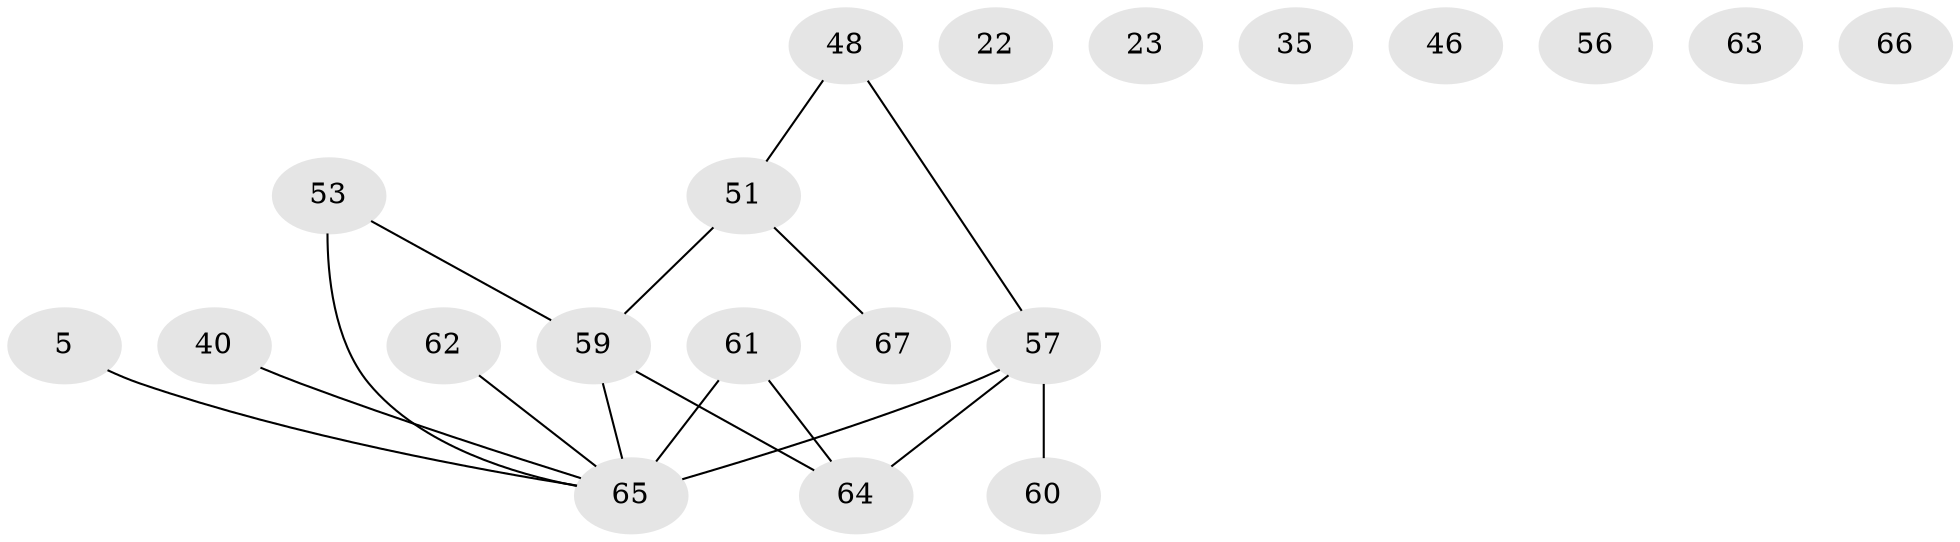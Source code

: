 // original degree distribution, {2: 0.3880597014925373, 1: 0.14925373134328357, 3: 0.26865671641791045, 5: 0.05970149253731343, 0: 0.1044776119402985, 4: 0.029850746268656716}
// Generated by graph-tools (version 1.1) at 2025/42/03/04/25 21:42:27]
// undirected, 20 vertices, 16 edges
graph export_dot {
graph [start="1"]
  node [color=gray90,style=filled];
  5;
  22;
  23;
  35;
  40 [super="+38"];
  46;
  48;
  51;
  53;
  56;
  57 [super="+21+8+12+44+55+36"];
  59 [super="+9+15+58+50"];
  60;
  61 [super="+54"];
  62 [super="+45+47"];
  63;
  64 [super="+26+34+49"];
  65 [super="+43+20+32"];
  66;
  67 [super="+52+41+10+31"];
  5 -- 65;
  40 -- 65;
  48 -- 51;
  48 -- 57;
  51 -- 67;
  51 -- 59 [weight=2];
  53 -- 65 [weight=2];
  53 -- 59;
  57 -- 65 [weight=5];
  57 -- 64 [weight=3];
  57 -- 60;
  59 -- 65;
  59 -- 64;
  61 -- 64 [weight=2];
  61 -- 65;
  62 -- 65;
}
